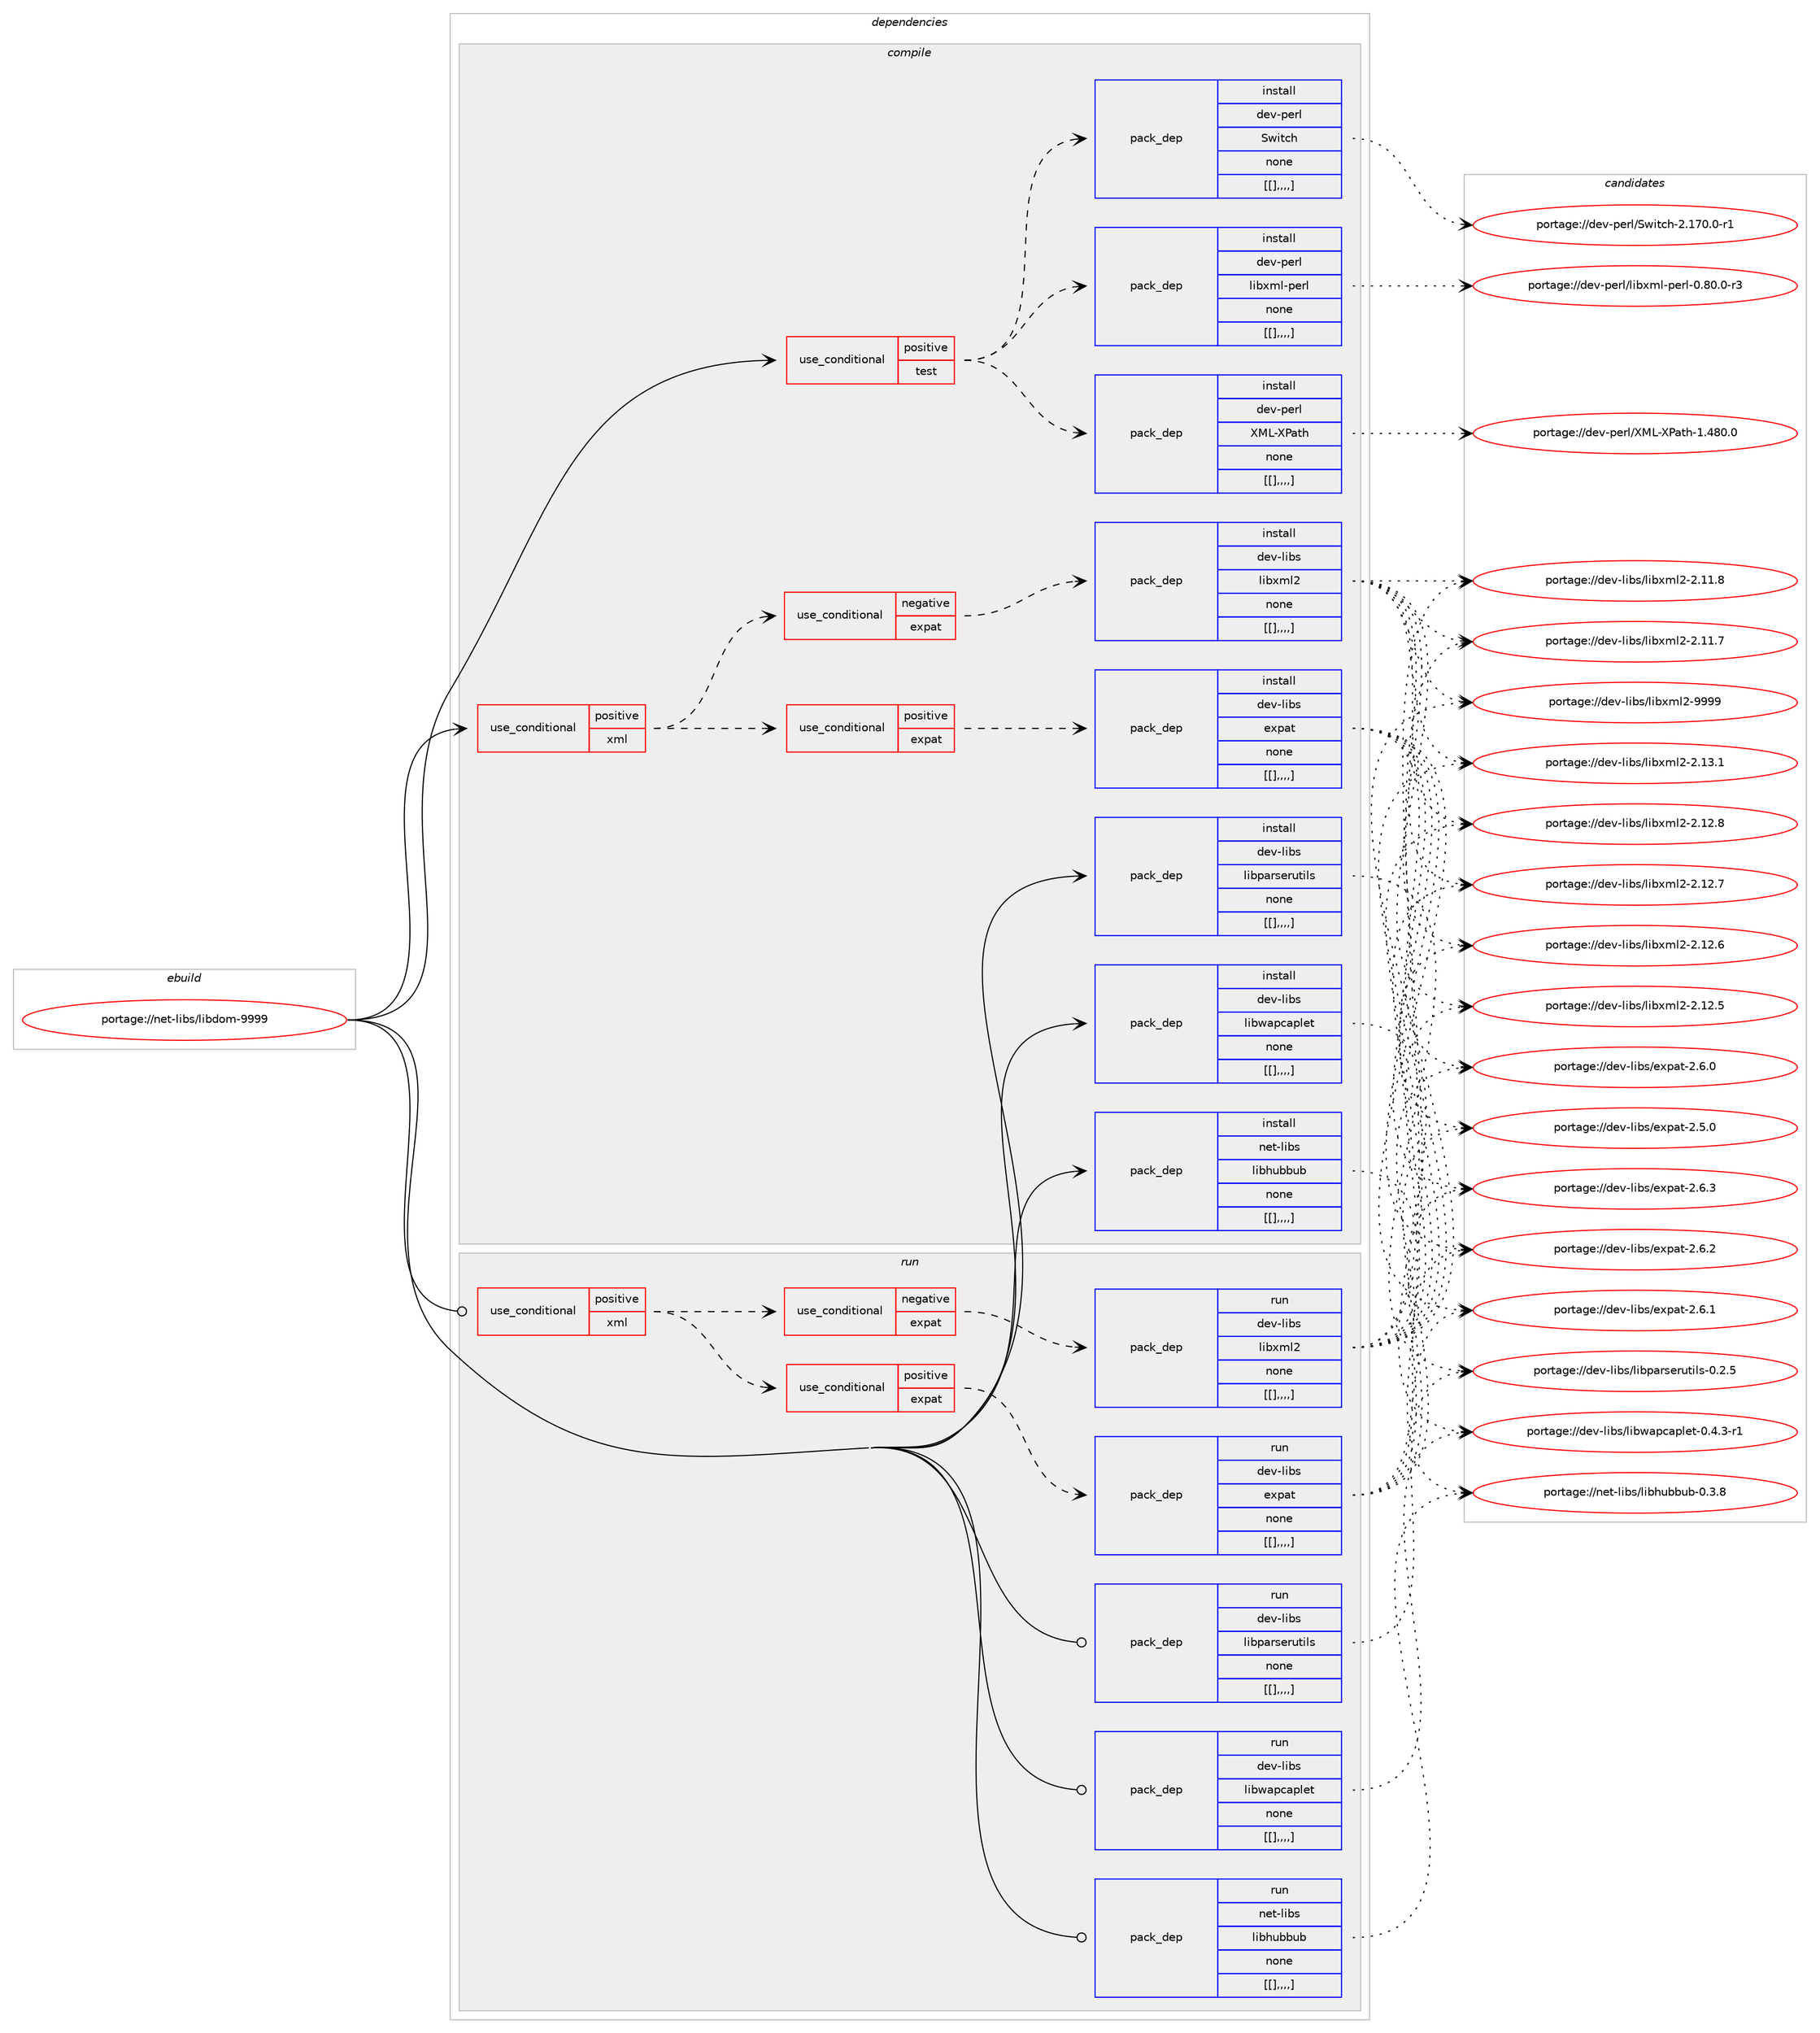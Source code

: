 digraph prolog {

# *************
# Graph options
# *************

newrank=true;
concentrate=true;
compound=true;
graph [rankdir=LR,fontname=Helvetica,fontsize=10,ranksep=1.5];#, ranksep=2.5, nodesep=0.2];
edge  [arrowhead=vee];
node  [fontname=Helvetica,fontsize=10];

# **********
# The ebuild
# **********

subgraph cluster_leftcol {
color=gray;
label=<<i>ebuild</i>>;
id [label="portage://net-libs/libdom-9999", color=red, width=4, href="../net-libs/libdom-9999.svg"];
}

# ****************
# The dependencies
# ****************

subgraph cluster_midcol {
color=gray;
label=<<i>dependencies</i>>;
subgraph cluster_compile {
fillcolor="#eeeeee";
style=filled;
label=<<i>compile</i>>;
subgraph cond98419 {
dependency378141 [label=<<TABLE BORDER="0" CELLBORDER="1" CELLSPACING="0" CELLPADDING="4"><TR><TD ROWSPAN="3" CELLPADDING="10">use_conditional</TD></TR><TR><TD>positive</TD></TR><TR><TD>test</TD></TR></TABLE>>, shape=none, color=red];
subgraph pack276906 {
dependency378142 [label=<<TABLE BORDER="0" CELLBORDER="1" CELLSPACING="0" CELLPADDING="4" WIDTH="220"><TR><TD ROWSPAN="6" CELLPADDING="30">pack_dep</TD></TR><TR><TD WIDTH="110">install</TD></TR><TR><TD>dev-perl</TD></TR><TR><TD>XML-XPath</TD></TR><TR><TD>none</TD></TR><TR><TD>[[],,,,]</TD></TR></TABLE>>, shape=none, color=blue];
}
dependency378141:e -> dependency378142:w [weight=20,style="dashed",arrowhead="vee"];
subgraph pack276907 {
dependency378143 [label=<<TABLE BORDER="0" CELLBORDER="1" CELLSPACING="0" CELLPADDING="4" WIDTH="220"><TR><TD ROWSPAN="6" CELLPADDING="30">pack_dep</TD></TR><TR><TD WIDTH="110">install</TD></TR><TR><TD>dev-perl</TD></TR><TR><TD>libxml-perl</TD></TR><TR><TD>none</TD></TR><TR><TD>[[],,,,]</TD></TR></TABLE>>, shape=none, color=blue];
}
dependency378141:e -> dependency378143:w [weight=20,style="dashed",arrowhead="vee"];
subgraph pack276908 {
dependency378144 [label=<<TABLE BORDER="0" CELLBORDER="1" CELLSPACING="0" CELLPADDING="4" WIDTH="220"><TR><TD ROWSPAN="6" CELLPADDING="30">pack_dep</TD></TR><TR><TD WIDTH="110">install</TD></TR><TR><TD>dev-perl</TD></TR><TR><TD>Switch</TD></TR><TR><TD>none</TD></TR><TR><TD>[[],,,,]</TD></TR></TABLE>>, shape=none, color=blue];
}
dependency378141:e -> dependency378144:w [weight=20,style="dashed",arrowhead="vee"];
}
id:e -> dependency378141:w [weight=20,style="solid",arrowhead="vee"];
subgraph cond98420 {
dependency378145 [label=<<TABLE BORDER="0" CELLBORDER="1" CELLSPACING="0" CELLPADDING="4"><TR><TD ROWSPAN="3" CELLPADDING="10">use_conditional</TD></TR><TR><TD>positive</TD></TR><TR><TD>xml</TD></TR></TABLE>>, shape=none, color=red];
subgraph cond98421 {
dependency378146 [label=<<TABLE BORDER="0" CELLBORDER="1" CELLSPACING="0" CELLPADDING="4"><TR><TD ROWSPAN="3" CELLPADDING="10">use_conditional</TD></TR><TR><TD>positive</TD></TR><TR><TD>expat</TD></TR></TABLE>>, shape=none, color=red];
subgraph pack276909 {
dependency378147 [label=<<TABLE BORDER="0" CELLBORDER="1" CELLSPACING="0" CELLPADDING="4" WIDTH="220"><TR><TD ROWSPAN="6" CELLPADDING="30">pack_dep</TD></TR><TR><TD WIDTH="110">install</TD></TR><TR><TD>dev-libs</TD></TR><TR><TD>expat</TD></TR><TR><TD>none</TD></TR><TR><TD>[[],,,,]</TD></TR></TABLE>>, shape=none, color=blue];
}
dependency378146:e -> dependency378147:w [weight=20,style="dashed",arrowhead="vee"];
}
dependency378145:e -> dependency378146:w [weight=20,style="dashed",arrowhead="vee"];
subgraph cond98422 {
dependency378148 [label=<<TABLE BORDER="0" CELLBORDER="1" CELLSPACING="0" CELLPADDING="4"><TR><TD ROWSPAN="3" CELLPADDING="10">use_conditional</TD></TR><TR><TD>negative</TD></TR><TR><TD>expat</TD></TR></TABLE>>, shape=none, color=red];
subgraph pack276910 {
dependency378149 [label=<<TABLE BORDER="0" CELLBORDER="1" CELLSPACING="0" CELLPADDING="4" WIDTH="220"><TR><TD ROWSPAN="6" CELLPADDING="30">pack_dep</TD></TR><TR><TD WIDTH="110">install</TD></TR><TR><TD>dev-libs</TD></TR><TR><TD>libxml2</TD></TR><TR><TD>none</TD></TR><TR><TD>[[],,,,]</TD></TR></TABLE>>, shape=none, color=blue];
}
dependency378148:e -> dependency378149:w [weight=20,style="dashed",arrowhead="vee"];
}
dependency378145:e -> dependency378148:w [weight=20,style="dashed",arrowhead="vee"];
}
id:e -> dependency378145:w [weight=20,style="solid",arrowhead="vee"];
subgraph pack276911 {
dependency378150 [label=<<TABLE BORDER="0" CELLBORDER="1" CELLSPACING="0" CELLPADDING="4" WIDTH="220"><TR><TD ROWSPAN="6" CELLPADDING="30">pack_dep</TD></TR><TR><TD WIDTH="110">install</TD></TR><TR><TD>dev-libs</TD></TR><TR><TD>libparserutils</TD></TR><TR><TD>none</TD></TR><TR><TD>[[],,,,]</TD></TR></TABLE>>, shape=none, color=blue];
}
id:e -> dependency378150:w [weight=20,style="solid",arrowhead="vee"];
subgraph pack276912 {
dependency378151 [label=<<TABLE BORDER="0" CELLBORDER="1" CELLSPACING="0" CELLPADDING="4" WIDTH="220"><TR><TD ROWSPAN="6" CELLPADDING="30">pack_dep</TD></TR><TR><TD WIDTH="110">install</TD></TR><TR><TD>dev-libs</TD></TR><TR><TD>libwapcaplet</TD></TR><TR><TD>none</TD></TR><TR><TD>[[],,,,]</TD></TR></TABLE>>, shape=none, color=blue];
}
id:e -> dependency378151:w [weight=20,style="solid",arrowhead="vee"];
subgraph pack276913 {
dependency378152 [label=<<TABLE BORDER="0" CELLBORDER="1" CELLSPACING="0" CELLPADDING="4" WIDTH="220"><TR><TD ROWSPAN="6" CELLPADDING="30">pack_dep</TD></TR><TR><TD WIDTH="110">install</TD></TR><TR><TD>net-libs</TD></TR><TR><TD>libhubbub</TD></TR><TR><TD>none</TD></TR><TR><TD>[[],,,,]</TD></TR></TABLE>>, shape=none, color=blue];
}
id:e -> dependency378152:w [weight=20,style="solid",arrowhead="vee"];
}
subgraph cluster_compileandrun {
fillcolor="#eeeeee";
style=filled;
label=<<i>compile and run</i>>;
}
subgraph cluster_run {
fillcolor="#eeeeee";
style=filled;
label=<<i>run</i>>;
subgraph cond98423 {
dependency378153 [label=<<TABLE BORDER="0" CELLBORDER="1" CELLSPACING="0" CELLPADDING="4"><TR><TD ROWSPAN="3" CELLPADDING="10">use_conditional</TD></TR><TR><TD>positive</TD></TR><TR><TD>xml</TD></TR></TABLE>>, shape=none, color=red];
subgraph cond98424 {
dependency378154 [label=<<TABLE BORDER="0" CELLBORDER="1" CELLSPACING="0" CELLPADDING="4"><TR><TD ROWSPAN="3" CELLPADDING="10">use_conditional</TD></TR><TR><TD>positive</TD></TR><TR><TD>expat</TD></TR></TABLE>>, shape=none, color=red];
subgraph pack276914 {
dependency378155 [label=<<TABLE BORDER="0" CELLBORDER="1" CELLSPACING="0" CELLPADDING="4" WIDTH="220"><TR><TD ROWSPAN="6" CELLPADDING="30">pack_dep</TD></TR><TR><TD WIDTH="110">run</TD></TR><TR><TD>dev-libs</TD></TR><TR><TD>expat</TD></TR><TR><TD>none</TD></TR><TR><TD>[[],,,,]</TD></TR></TABLE>>, shape=none, color=blue];
}
dependency378154:e -> dependency378155:w [weight=20,style="dashed",arrowhead="vee"];
}
dependency378153:e -> dependency378154:w [weight=20,style="dashed",arrowhead="vee"];
subgraph cond98425 {
dependency378156 [label=<<TABLE BORDER="0" CELLBORDER="1" CELLSPACING="0" CELLPADDING="4"><TR><TD ROWSPAN="3" CELLPADDING="10">use_conditional</TD></TR><TR><TD>negative</TD></TR><TR><TD>expat</TD></TR></TABLE>>, shape=none, color=red];
subgraph pack276915 {
dependency378157 [label=<<TABLE BORDER="0" CELLBORDER="1" CELLSPACING="0" CELLPADDING="4" WIDTH="220"><TR><TD ROWSPAN="6" CELLPADDING="30">pack_dep</TD></TR><TR><TD WIDTH="110">run</TD></TR><TR><TD>dev-libs</TD></TR><TR><TD>libxml2</TD></TR><TR><TD>none</TD></TR><TR><TD>[[],,,,]</TD></TR></TABLE>>, shape=none, color=blue];
}
dependency378156:e -> dependency378157:w [weight=20,style="dashed",arrowhead="vee"];
}
dependency378153:e -> dependency378156:w [weight=20,style="dashed",arrowhead="vee"];
}
id:e -> dependency378153:w [weight=20,style="solid",arrowhead="odot"];
subgraph pack276916 {
dependency378158 [label=<<TABLE BORDER="0" CELLBORDER="1" CELLSPACING="0" CELLPADDING="4" WIDTH="220"><TR><TD ROWSPAN="6" CELLPADDING="30">pack_dep</TD></TR><TR><TD WIDTH="110">run</TD></TR><TR><TD>dev-libs</TD></TR><TR><TD>libparserutils</TD></TR><TR><TD>none</TD></TR><TR><TD>[[],,,,]</TD></TR></TABLE>>, shape=none, color=blue];
}
id:e -> dependency378158:w [weight=20,style="solid",arrowhead="odot"];
subgraph pack276917 {
dependency378159 [label=<<TABLE BORDER="0" CELLBORDER="1" CELLSPACING="0" CELLPADDING="4" WIDTH="220"><TR><TD ROWSPAN="6" CELLPADDING="30">pack_dep</TD></TR><TR><TD WIDTH="110">run</TD></TR><TR><TD>dev-libs</TD></TR><TR><TD>libwapcaplet</TD></TR><TR><TD>none</TD></TR><TR><TD>[[],,,,]</TD></TR></TABLE>>, shape=none, color=blue];
}
id:e -> dependency378159:w [weight=20,style="solid",arrowhead="odot"];
subgraph pack276918 {
dependency378160 [label=<<TABLE BORDER="0" CELLBORDER="1" CELLSPACING="0" CELLPADDING="4" WIDTH="220"><TR><TD ROWSPAN="6" CELLPADDING="30">pack_dep</TD></TR><TR><TD WIDTH="110">run</TD></TR><TR><TD>net-libs</TD></TR><TR><TD>libhubbub</TD></TR><TR><TD>none</TD></TR><TR><TD>[[],,,,]</TD></TR></TABLE>>, shape=none, color=blue];
}
id:e -> dependency378160:w [weight=20,style="solid",arrowhead="odot"];
}
}

# **************
# The candidates
# **************

subgraph cluster_choices {
rank=same;
color=gray;
label=<<i>candidates</i>>;

subgraph choice276906 {
color=black;
nodesep=1;
choice1001011184511210111410847887776458880971161044549465256484648 [label="portage://dev-perl/XML-XPath-1.480.0", color=red, width=4,href="../dev-perl/XML-XPath-1.480.0.svg"];
dependency378142:e -> choice1001011184511210111410847887776458880971161044549465256484648:w [style=dotted,weight="100"];
}
subgraph choice276907 {
color=black;
nodesep=1;
choice10010111845112101114108471081059812010910845112101114108454846564846484511451 [label="portage://dev-perl/libxml-perl-0.80.0-r3", color=red, width=4,href="../dev-perl/libxml-perl-0.80.0-r3.svg"];
dependency378143:e -> choice10010111845112101114108471081059812010910845112101114108454846564846484511451:w [style=dotted,weight="100"];
}
subgraph choice276908 {
color=black;
nodesep=1;
choice1001011184511210111410847831191051169910445504649554846484511449 [label="portage://dev-perl/Switch-2.170.0-r1", color=red, width=4,href="../dev-perl/Switch-2.170.0-r1.svg"];
dependency378144:e -> choice1001011184511210111410847831191051169910445504649554846484511449:w [style=dotted,weight="100"];
}
subgraph choice276909 {
color=black;
nodesep=1;
choice10010111845108105981154710112011297116455046544651 [label="portage://dev-libs/expat-2.6.3", color=red, width=4,href="../dev-libs/expat-2.6.3.svg"];
choice10010111845108105981154710112011297116455046544650 [label="portage://dev-libs/expat-2.6.2", color=red, width=4,href="../dev-libs/expat-2.6.2.svg"];
choice10010111845108105981154710112011297116455046544649 [label="portage://dev-libs/expat-2.6.1", color=red, width=4,href="../dev-libs/expat-2.6.1.svg"];
choice10010111845108105981154710112011297116455046544648 [label="portage://dev-libs/expat-2.6.0", color=red, width=4,href="../dev-libs/expat-2.6.0.svg"];
choice10010111845108105981154710112011297116455046534648 [label="portage://dev-libs/expat-2.5.0", color=red, width=4,href="../dev-libs/expat-2.5.0.svg"];
dependency378147:e -> choice10010111845108105981154710112011297116455046544651:w [style=dotted,weight="100"];
dependency378147:e -> choice10010111845108105981154710112011297116455046544650:w [style=dotted,weight="100"];
dependency378147:e -> choice10010111845108105981154710112011297116455046544649:w [style=dotted,weight="100"];
dependency378147:e -> choice10010111845108105981154710112011297116455046544648:w [style=dotted,weight="100"];
dependency378147:e -> choice10010111845108105981154710112011297116455046534648:w [style=dotted,weight="100"];
}
subgraph choice276910 {
color=black;
nodesep=1;
choice10010111845108105981154710810598120109108504557575757 [label="portage://dev-libs/libxml2-9999", color=red, width=4,href="../dev-libs/libxml2-9999.svg"];
choice100101118451081059811547108105981201091085045504649514649 [label="portage://dev-libs/libxml2-2.13.1", color=red, width=4,href="../dev-libs/libxml2-2.13.1.svg"];
choice100101118451081059811547108105981201091085045504649504656 [label="portage://dev-libs/libxml2-2.12.8", color=red, width=4,href="../dev-libs/libxml2-2.12.8.svg"];
choice100101118451081059811547108105981201091085045504649504655 [label="portage://dev-libs/libxml2-2.12.7", color=red, width=4,href="../dev-libs/libxml2-2.12.7.svg"];
choice100101118451081059811547108105981201091085045504649504654 [label="portage://dev-libs/libxml2-2.12.6", color=red, width=4,href="../dev-libs/libxml2-2.12.6.svg"];
choice100101118451081059811547108105981201091085045504649504653 [label="portage://dev-libs/libxml2-2.12.5", color=red, width=4,href="../dev-libs/libxml2-2.12.5.svg"];
choice100101118451081059811547108105981201091085045504649494656 [label="portage://dev-libs/libxml2-2.11.8", color=red, width=4,href="../dev-libs/libxml2-2.11.8.svg"];
choice100101118451081059811547108105981201091085045504649494655 [label="portage://dev-libs/libxml2-2.11.7", color=red, width=4,href="../dev-libs/libxml2-2.11.7.svg"];
dependency378149:e -> choice10010111845108105981154710810598120109108504557575757:w [style=dotted,weight="100"];
dependency378149:e -> choice100101118451081059811547108105981201091085045504649514649:w [style=dotted,weight="100"];
dependency378149:e -> choice100101118451081059811547108105981201091085045504649504656:w [style=dotted,weight="100"];
dependency378149:e -> choice100101118451081059811547108105981201091085045504649504655:w [style=dotted,weight="100"];
dependency378149:e -> choice100101118451081059811547108105981201091085045504649504654:w [style=dotted,weight="100"];
dependency378149:e -> choice100101118451081059811547108105981201091085045504649504653:w [style=dotted,weight="100"];
dependency378149:e -> choice100101118451081059811547108105981201091085045504649494656:w [style=dotted,weight="100"];
dependency378149:e -> choice100101118451081059811547108105981201091085045504649494655:w [style=dotted,weight="100"];
}
subgraph choice276911 {
color=black;
nodesep=1;
choice1001011184510810598115471081059811297114115101114117116105108115454846504653 [label="portage://dev-libs/libparserutils-0.2.5", color=red, width=4,href="../dev-libs/libparserutils-0.2.5.svg"];
dependency378150:e -> choice1001011184510810598115471081059811297114115101114117116105108115454846504653:w [style=dotted,weight="100"];
}
subgraph choice276912 {
color=black;
nodesep=1;
choice100101118451081059811547108105981199711299971121081011164548465246514511449 [label="portage://dev-libs/libwapcaplet-0.4.3-r1", color=red, width=4,href="../dev-libs/libwapcaplet-0.4.3-r1.svg"];
dependency378151:e -> choice100101118451081059811547108105981199711299971121081011164548465246514511449:w [style=dotted,weight="100"];
}
subgraph choice276913 {
color=black;
nodesep=1;
choice11010111645108105981154710810598104117989811798454846514656 [label="portage://net-libs/libhubbub-0.3.8", color=red, width=4,href="../net-libs/libhubbub-0.3.8.svg"];
dependency378152:e -> choice11010111645108105981154710810598104117989811798454846514656:w [style=dotted,weight="100"];
}
subgraph choice276914 {
color=black;
nodesep=1;
choice10010111845108105981154710112011297116455046544651 [label="portage://dev-libs/expat-2.6.3", color=red, width=4,href="../dev-libs/expat-2.6.3.svg"];
choice10010111845108105981154710112011297116455046544650 [label="portage://dev-libs/expat-2.6.2", color=red, width=4,href="../dev-libs/expat-2.6.2.svg"];
choice10010111845108105981154710112011297116455046544649 [label="portage://dev-libs/expat-2.6.1", color=red, width=4,href="../dev-libs/expat-2.6.1.svg"];
choice10010111845108105981154710112011297116455046544648 [label="portage://dev-libs/expat-2.6.0", color=red, width=4,href="../dev-libs/expat-2.6.0.svg"];
choice10010111845108105981154710112011297116455046534648 [label="portage://dev-libs/expat-2.5.0", color=red, width=4,href="../dev-libs/expat-2.5.0.svg"];
dependency378155:e -> choice10010111845108105981154710112011297116455046544651:w [style=dotted,weight="100"];
dependency378155:e -> choice10010111845108105981154710112011297116455046544650:w [style=dotted,weight="100"];
dependency378155:e -> choice10010111845108105981154710112011297116455046544649:w [style=dotted,weight="100"];
dependency378155:e -> choice10010111845108105981154710112011297116455046544648:w [style=dotted,weight="100"];
dependency378155:e -> choice10010111845108105981154710112011297116455046534648:w [style=dotted,weight="100"];
}
subgraph choice276915 {
color=black;
nodesep=1;
choice10010111845108105981154710810598120109108504557575757 [label="portage://dev-libs/libxml2-9999", color=red, width=4,href="../dev-libs/libxml2-9999.svg"];
choice100101118451081059811547108105981201091085045504649514649 [label="portage://dev-libs/libxml2-2.13.1", color=red, width=4,href="../dev-libs/libxml2-2.13.1.svg"];
choice100101118451081059811547108105981201091085045504649504656 [label="portage://dev-libs/libxml2-2.12.8", color=red, width=4,href="../dev-libs/libxml2-2.12.8.svg"];
choice100101118451081059811547108105981201091085045504649504655 [label="portage://dev-libs/libxml2-2.12.7", color=red, width=4,href="../dev-libs/libxml2-2.12.7.svg"];
choice100101118451081059811547108105981201091085045504649504654 [label="portage://dev-libs/libxml2-2.12.6", color=red, width=4,href="../dev-libs/libxml2-2.12.6.svg"];
choice100101118451081059811547108105981201091085045504649504653 [label="portage://dev-libs/libxml2-2.12.5", color=red, width=4,href="../dev-libs/libxml2-2.12.5.svg"];
choice100101118451081059811547108105981201091085045504649494656 [label="portage://dev-libs/libxml2-2.11.8", color=red, width=4,href="../dev-libs/libxml2-2.11.8.svg"];
choice100101118451081059811547108105981201091085045504649494655 [label="portage://dev-libs/libxml2-2.11.7", color=red, width=4,href="../dev-libs/libxml2-2.11.7.svg"];
dependency378157:e -> choice10010111845108105981154710810598120109108504557575757:w [style=dotted,weight="100"];
dependency378157:e -> choice100101118451081059811547108105981201091085045504649514649:w [style=dotted,weight="100"];
dependency378157:e -> choice100101118451081059811547108105981201091085045504649504656:w [style=dotted,weight="100"];
dependency378157:e -> choice100101118451081059811547108105981201091085045504649504655:w [style=dotted,weight="100"];
dependency378157:e -> choice100101118451081059811547108105981201091085045504649504654:w [style=dotted,weight="100"];
dependency378157:e -> choice100101118451081059811547108105981201091085045504649504653:w [style=dotted,weight="100"];
dependency378157:e -> choice100101118451081059811547108105981201091085045504649494656:w [style=dotted,weight="100"];
dependency378157:e -> choice100101118451081059811547108105981201091085045504649494655:w [style=dotted,weight="100"];
}
subgraph choice276916 {
color=black;
nodesep=1;
choice1001011184510810598115471081059811297114115101114117116105108115454846504653 [label="portage://dev-libs/libparserutils-0.2.5", color=red, width=4,href="../dev-libs/libparserutils-0.2.5.svg"];
dependency378158:e -> choice1001011184510810598115471081059811297114115101114117116105108115454846504653:w [style=dotted,weight="100"];
}
subgraph choice276917 {
color=black;
nodesep=1;
choice100101118451081059811547108105981199711299971121081011164548465246514511449 [label="portage://dev-libs/libwapcaplet-0.4.3-r1", color=red, width=4,href="../dev-libs/libwapcaplet-0.4.3-r1.svg"];
dependency378159:e -> choice100101118451081059811547108105981199711299971121081011164548465246514511449:w [style=dotted,weight="100"];
}
subgraph choice276918 {
color=black;
nodesep=1;
choice11010111645108105981154710810598104117989811798454846514656 [label="portage://net-libs/libhubbub-0.3.8", color=red, width=4,href="../net-libs/libhubbub-0.3.8.svg"];
dependency378160:e -> choice11010111645108105981154710810598104117989811798454846514656:w [style=dotted,weight="100"];
}
}

}
